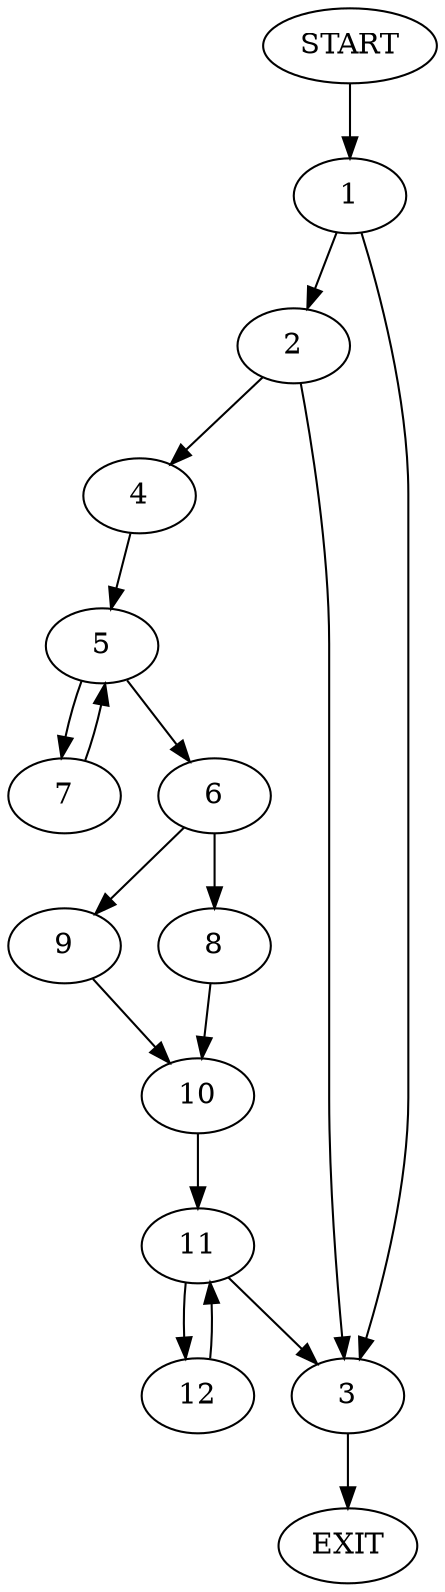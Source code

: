 digraph {
0 [label="START"]
13 [label="EXIT"]
0 -> 1
1 -> 2
1 -> 3
3 -> 13
2 -> 3
2 -> 4
4 -> 5
5 -> 6
5 -> 7
6 -> 8
6 -> 9
7 -> 5
9 -> 10
8 -> 10
10 -> 11
11 -> 3
11 -> 12
12 -> 11
}
